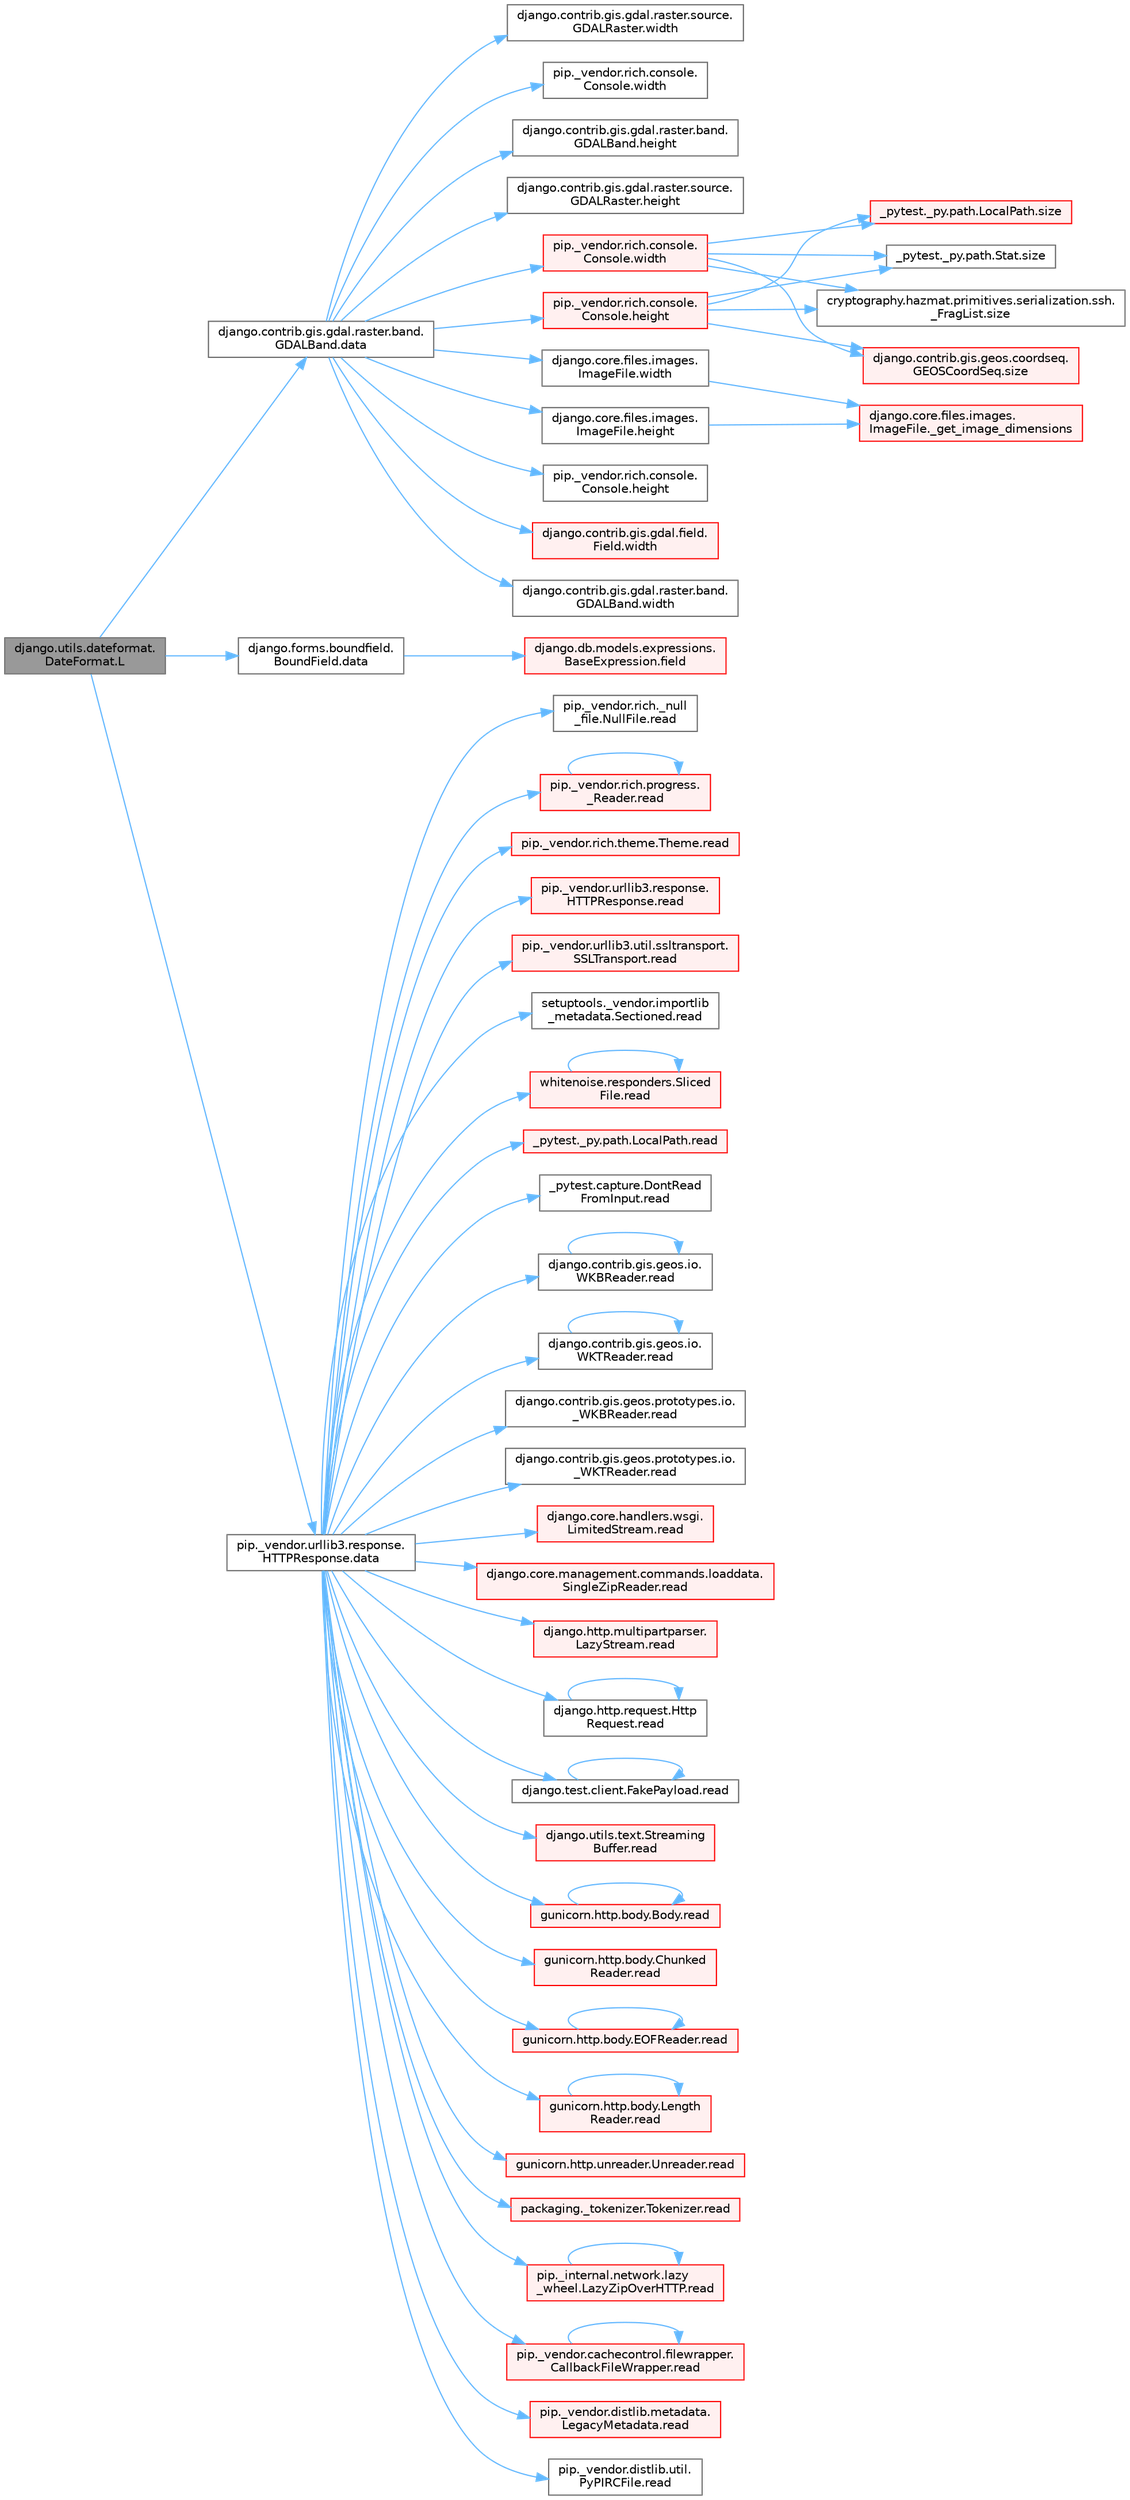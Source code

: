 digraph "django.utils.dateformat.DateFormat.L"
{
 // LATEX_PDF_SIZE
  bgcolor="transparent";
  edge [fontname=Helvetica,fontsize=10,labelfontname=Helvetica,labelfontsize=10];
  node [fontname=Helvetica,fontsize=10,shape=box,height=0.2,width=0.4];
  rankdir="LR";
  Node1 [id="Node000001",label="django.utils.dateformat.\lDateFormat.L",height=0.2,width=0.4,color="gray40", fillcolor="grey60", style="filled", fontcolor="black",tooltip=" "];
  Node1 -> Node2 [id="edge1_Node000001_Node000002",color="steelblue1",style="solid",tooltip=" "];
  Node2 [id="Node000002",label="django.contrib.gis.gdal.raster.band.\lGDALBand.data",height=0.2,width=0.4,color="grey40", fillcolor="white", style="filled",URL="$classdjango_1_1contrib_1_1gis_1_1gdal_1_1raster_1_1band_1_1_g_d_a_l_band.html#a5d37dc4c4d5a50a21b75460e75f9ee4d",tooltip=" "];
  Node2 -> Node3 [id="edge2_Node000002_Node000003",color="steelblue1",style="solid",tooltip=" "];
  Node3 [id="Node000003",label="django.contrib.gis.gdal.raster.band.\lGDALBand.height",height=0.2,width=0.4,color="grey40", fillcolor="white", style="filled",URL="$classdjango_1_1contrib_1_1gis_1_1gdal_1_1raster_1_1band_1_1_g_d_a_l_band.html#a7bea10d663b16684316ee8a95120ed62",tooltip=" "];
  Node2 -> Node4 [id="edge3_Node000002_Node000004",color="steelblue1",style="solid",tooltip=" "];
  Node4 [id="Node000004",label="django.contrib.gis.gdal.raster.source.\lGDALRaster.height",height=0.2,width=0.4,color="grey40", fillcolor="white", style="filled",URL="$classdjango_1_1contrib_1_1gis_1_1gdal_1_1raster_1_1source_1_1_g_d_a_l_raster.html#a5a893c132270fb65d330a59510a6bff0",tooltip=" "];
  Node2 -> Node5 [id="edge4_Node000002_Node000005",color="steelblue1",style="solid",tooltip=" "];
  Node5 [id="Node000005",label="django.core.files.images.\lImageFile.height",height=0.2,width=0.4,color="grey40", fillcolor="white", style="filled",URL="$classdjango_1_1core_1_1files_1_1images_1_1_image_file.html#ad4617c14c2a4ffe0b677cd7c1579bd20",tooltip=" "];
  Node5 -> Node6 [id="edge5_Node000005_Node000006",color="steelblue1",style="solid",tooltip=" "];
  Node6 [id="Node000006",label="django.core.files.images.\lImageFile._get_image_dimensions",height=0.2,width=0.4,color="red", fillcolor="#FFF0F0", style="filled",URL="$classdjango_1_1core_1_1files_1_1images_1_1_image_file.html#a2832e2235f63c851f4652a4ea59ec924",tooltip=" "];
  Node2 -> Node4524 [id="edge6_Node000002_Node004524",color="steelblue1",style="solid",tooltip=" "];
  Node4524 [id="Node004524",label="pip._vendor.rich.console.\lConsole.height",height=0.2,width=0.4,color="red", fillcolor="#FFF0F0", style="filled",URL="$classpip_1_1__vendor_1_1rich_1_1console_1_1_console.html#adf55ca44bd09a7285363cdfd2a411a53",tooltip=" "];
  Node4524 -> Node1724 [id="edge7_Node004524_Node001724",color="steelblue1",style="solid",tooltip=" "];
  Node1724 [id="Node001724",label="_pytest._py.path.LocalPath.size",height=0.2,width=0.4,color="red", fillcolor="#FFF0F0", style="filled",URL="$class__pytest_1_1__py_1_1path_1_1_local_path.html#a01312293d7ed99c7153402aa1c228012",tooltip=" "];
  Node4524 -> Node1728 [id="edge8_Node004524_Node001728",color="steelblue1",style="solid",tooltip=" "];
  Node1728 [id="Node001728",label="_pytest._py.path.Stat.size",height=0.2,width=0.4,color="grey40", fillcolor="white", style="filled",URL="$class__pytest_1_1__py_1_1path_1_1_stat.html#a206ba7bd29fc72352b3af66d7a7aafef",tooltip=" "];
  Node4524 -> Node1729 [id="edge9_Node004524_Node001729",color="steelblue1",style="solid",tooltip=" "];
  Node1729 [id="Node001729",label="cryptography.hazmat.primitives.serialization.ssh.\l_FragList.size",height=0.2,width=0.4,color="grey40", fillcolor="white", style="filled",URL="$classcryptography_1_1hazmat_1_1primitives_1_1serialization_1_1ssh_1_1___frag_list.html#a7e9d0a2bab129dc613ec19fe73f24252",tooltip=" "];
  Node4524 -> Node1730 [id="edge10_Node004524_Node001730",color="steelblue1",style="solid",tooltip=" "];
  Node1730 [id="Node001730",label="django.contrib.gis.geos.coordseq.\lGEOSCoordSeq.size",height=0.2,width=0.4,color="red", fillcolor="#FFF0F0", style="filled",URL="$classdjango_1_1contrib_1_1gis_1_1geos_1_1coordseq_1_1_g_e_o_s_coord_seq.html#a918c80def6f7235c7da41e8aaf614fa6",tooltip=" "];
  Node2 -> Node4525 [id="edge11_Node000002_Node004525",color="steelblue1",style="solid",tooltip=" "];
  Node4525 [id="Node004525",label="pip._vendor.rich.console.\lConsole.height",height=0.2,width=0.4,color="grey40", fillcolor="white", style="filled",URL="$classpip_1_1__vendor_1_1rich_1_1console_1_1_console.html#ab53d9f9fda0d620f747ea404220d1e89",tooltip=" "];
  Node2 -> Node1832 [id="edge12_Node000002_Node001832",color="steelblue1",style="solid",tooltip=" "];
  Node1832 [id="Node001832",label="django.contrib.gis.gdal.field.\lField.width",height=0.2,width=0.4,color="red", fillcolor="#FFF0F0", style="filled",URL="$classdjango_1_1contrib_1_1gis_1_1gdal_1_1field_1_1_field.html#a9d43a623b937f633a9e6dca9323f5fa7",tooltip=" "];
  Node2 -> Node1833 [id="edge13_Node000002_Node001833",color="steelblue1",style="solid",tooltip=" "];
  Node1833 [id="Node001833",label="django.contrib.gis.gdal.raster.band.\lGDALBand.width",height=0.2,width=0.4,color="grey40", fillcolor="white", style="filled",URL="$classdjango_1_1contrib_1_1gis_1_1gdal_1_1raster_1_1band_1_1_g_d_a_l_band.html#a407780888708f2bb99b4d298eb6d8062",tooltip=" "];
  Node2 -> Node1834 [id="edge14_Node000002_Node001834",color="steelblue1",style="solid",tooltip=" "];
  Node1834 [id="Node001834",label="django.contrib.gis.gdal.raster.source.\lGDALRaster.width",height=0.2,width=0.4,color="grey40", fillcolor="white", style="filled",URL="$classdjango_1_1contrib_1_1gis_1_1gdal_1_1raster_1_1source_1_1_g_d_a_l_raster.html#a58442e42bce5bcabb54fab7a2e636bc2",tooltip=" "];
  Node2 -> Node1835 [id="edge15_Node000002_Node001835",color="steelblue1",style="solid",tooltip=" "];
  Node1835 [id="Node001835",label="django.core.files.images.\lImageFile.width",height=0.2,width=0.4,color="grey40", fillcolor="white", style="filled",URL="$classdjango_1_1core_1_1files_1_1images_1_1_image_file.html#a3a50a37ab3f2d7395c892a262ecb49bc",tooltip=" "];
  Node1835 -> Node6 [id="edge16_Node001835_Node000006",color="steelblue1",style="solid",tooltip=" "];
  Node2 -> Node1836 [id="edge17_Node000002_Node001836",color="steelblue1",style="solid",tooltip=" "];
  Node1836 [id="Node001836",label="pip._vendor.rich.console.\lConsole.width",height=0.2,width=0.4,color="red", fillcolor="#FFF0F0", style="filled",URL="$classpip_1_1__vendor_1_1rich_1_1console_1_1_console.html#a3163e1b4e2842bc355d0f5c3100ecc08",tooltip=" "];
  Node1836 -> Node1724 [id="edge18_Node001836_Node001724",color="steelblue1",style="solid",tooltip=" "];
  Node1836 -> Node1728 [id="edge19_Node001836_Node001728",color="steelblue1",style="solid",tooltip=" "];
  Node1836 -> Node1729 [id="edge20_Node001836_Node001729",color="steelblue1",style="solid",tooltip=" "];
  Node1836 -> Node1730 [id="edge21_Node001836_Node001730",color="steelblue1",style="solid",tooltip=" "];
  Node2 -> Node1837 [id="edge22_Node000002_Node001837",color="steelblue1",style="solid",tooltip=" "];
  Node1837 [id="Node001837",label="pip._vendor.rich.console.\lConsole.width",height=0.2,width=0.4,color="grey40", fillcolor="white", style="filled",URL="$classpip_1_1__vendor_1_1rich_1_1console_1_1_console.html#aa2ba8c5fa1dd224794b0ac2acd384863",tooltip=" "];
  Node1 -> Node257 [id="edge23_Node000001_Node000257",color="steelblue1",style="solid",tooltip=" "];
  Node257 [id="Node000257",label="django.forms.boundfield.\lBoundField.data",height=0.2,width=0.4,color="grey40", fillcolor="white", style="filled",URL="$classdjango_1_1forms_1_1boundfield_1_1_bound_field.html#ad38e19a5099c352218e82322f47b020c",tooltip=" "];
  Node257 -> Node106 [id="edge24_Node000257_Node000106",color="steelblue1",style="solid",tooltip=" "];
  Node106 [id="Node000106",label="django.db.models.expressions.\lBaseExpression.field",height=0.2,width=0.4,color="red", fillcolor="#FFF0F0", style="filled",URL="$classdjango_1_1db_1_1models_1_1expressions_1_1_base_expression.html#a70aeb35391ada82c2e9f02b1c3ac150c",tooltip=" "];
  Node1 -> Node258 [id="edge25_Node000001_Node000258",color="steelblue1",style="solid",tooltip=" "];
  Node258 [id="Node000258",label="pip._vendor.urllib3.response.\lHTTPResponse.data",height=0.2,width=0.4,color="grey40", fillcolor="white", style="filled",URL="$classpip_1_1__vendor_1_1urllib3_1_1response_1_1_h_t_t_p_response.html#abf3c538704803faf453331b0031f3bdd",tooltip=" "];
  Node258 -> Node45 [id="edge26_Node000258_Node000045",color="steelblue1",style="solid",tooltip=" "];
  Node45 [id="Node000045",label="_pytest._py.path.LocalPath.read",height=0.2,width=0.4,color="red", fillcolor="#FFF0F0", style="filled",URL="$class__pytest_1_1__py_1_1path_1_1_local_path.html#a8640b65f715ce8a258379deb78a68fd8",tooltip=" "];
  Node258 -> Node259 [id="edge27_Node000258_Node000259",color="steelblue1",style="solid",tooltip=" "];
  Node259 [id="Node000259",label="_pytest.capture.DontRead\lFromInput.read",height=0.2,width=0.4,color="grey40", fillcolor="white", style="filled",URL="$class__pytest_1_1capture_1_1_dont_read_from_input.html#abe84d6d5626bed2fa4f52408d2b95d3f",tooltip=" "];
  Node258 -> Node260 [id="edge28_Node000258_Node000260",color="steelblue1",style="solid",tooltip=" "];
  Node260 [id="Node000260",label="django.contrib.gis.geos.io.\lWKBReader.read",height=0.2,width=0.4,color="grey40", fillcolor="white", style="filled",URL="$classdjango_1_1contrib_1_1gis_1_1geos_1_1io_1_1_w_k_b_reader.html#a690153c2f609f20814011beceded4ce6",tooltip=" "];
  Node260 -> Node260 [id="edge29_Node000260_Node000260",color="steelblue1",style="solid",tooltip=" "];
  Node258 -> Node261 [id="edge30_Node000258_Node000261",color="steelblue1",style="solid",tooltip=" "];
  Node261 [id="Node000261",label="django.contrib.gis.geos.io.\lWKTReader.read",height=0.2,width=0.4,color="grey40", fillcolor="white", style="filled",URL="$classdjango_1_1contrib_1_1gis_1_1geos_1_1io_1_1_w_k_t_reader.html#af8cdf42c9388b4ca18b86af2cd174dd0",tooltip=" "];
  Node261 -> Node261 [id="edge31_Node000261_Node000261",color="steelblue1",style="solid",tooltip=" "];
  Node258 -> Node262 [id="edge32_Node000258_Node000262",color="steelblue1",style="solid",tooltip=" "];
  Node262 [id="Node000262",label="django.contrib.gis.geos.prototypes.io.\l_WKBReader.read",height=0.2,width=0.4,color="grey40", fillcolor="white", style="filled",URL="$classdjango_1_1contrib_1_1gis_1_1geos_1_1prototypes_1_1io_1_1___w_k_b_reader.html#a71e78ed5a74b998533ef3801723a5827",tooltip=" "];
  Node258 -> Node263 [id="edge33_Node000258_Node000263",color="steelblue1",style="solid",tooltip=" "];
  Node263 [id="Node000263",label="django.contrib.gis.geos.prototypes.io.\l_WKTReader.read",height=0.2,width=0.4,color="grey40", fillcolor="white", style="filled",URL="$classdjango_1_1contrib_1_1gis_1_1geos_1_1prototypes_1_1io_1_1___w_k_t_reader.html#a97b2007978d99bec56d1bbf4091dd46a",tooltip=" "];
  Node258 -> Node264 [id="edge34_Node000258_Node000264",color="steelblue1",style="solid",tooltip=" "];
  Node264 [id="Node000264",label="django.core.handlers.wsgi.\lLimitedStream.read",height=0.2,width=0.4,color="red", fillcolor="#FFF0F0", style="filled",URL="$classdjango_1_1core_1_1handlers_1_1wsgi_1_1_limited_stream.html#a01766186550a2bafd2a0c0cac1117797",tooltip=" "];
  Node258 -> Node268 [id="edge35_Node000258_Node000268",color="steelblue1",style="solid",tooltip=" "];
  Node268 [id="Node000268",label="django.core.management.commands.loaddata.\lSingleZipReader.read",height=0.2,width=0.4,color="red", fillcolor="#FFF0F0", style="filled",URL="$classdjango_1_1core_1_1management_1_1commands_1_1loaddata_1_1_single_zip_reader.html#a6c6512afb638e535f6d9973329238ec1",tooltip=" "];
  Node258 -> Node273 [id="edge36_Node000258_Node000273",color="steelblue1",style="solid",tooltip=" "];
  Node273 [id="Node000273",label="django.http.multipartparser.\lLazyStream.read",height=0.2,width=0.4,color="red", fillcolor="#FFF0F0", style="filled",URL="$classdjango_1_1http_1_1multipartparser_1_1_lazy_stream.html#af5553676fbef507453fe16dbce30f2d6",tooltip=" "];
  Node258 -> Node276 [id="edge37_Node000258_Node000276",color="steelblue1",style="solid",tooltip=" "];
  Node276 [id="Node000276",label="django.http.request.Http\lRequest.read",height=0.2,width=0.4,color="grey40", fillcolor="white", style="filled",URL="$classdjango_1_1http_1_1request_1_1_http_request.html#a7b5205e754042f5dc1400c5f6884da05",tooltip=" "];
  Node276 -> Node276 [id="edge38_Node000276_Node000276",color="steelblue1",style="solid",tooltip=" "];
  Node258 -> Node277 [id="edge39_Node000258_Node000277",color="steelblue1",style="solid",tooltip=" "];
  Node277 [id="Node000277",label="django.test.client.FakePayload.read",height=0.2,width=0.4,color="grey40", fillcolor="white", style="filled",URL="$classdjango_1_1test_1_1client_1_1_fake_payload.html#a4968728a37f7ecfa436f7156923f32fc",tooltip=" "];
  Node277 -> Node277 [id="edge40_Node000277_Node000277",color="steelblue1",style="solid",tooltip=" "];
  Node258 -> Node278 [id="edge41_Node000258_Node000278",color="steelblue1",style="solid",tooltip=" "];
  Node278 [id="Node000278",label="django.utils.text.Streaming\lBuffer.read",height=0.2,width=0.4,color="red", fillcolor="#FFF0F0", style="filled",URL="$classdjango_1_1utils_1_1text_1_1_streaming_buffer.html#a0d8c76cbb45b290915e65a79dabe0d7b",tooltip=" "];
  Node258 -> Node315 [id="edge42_Node000258_Node000315",color="steelblue1",style="solid",tooltip=" "];
  Node315 [id="Node000315",label="gunicorn.http.body.Body.read",height=0.2,width=0.4,color="red", fillcolor="#FFF0F0", style="filled",URL="$classgunicorn_1_1http_1_1body_1_1_body.html#a26fa33ab9da80d4da60638f902d8bbd8",tooltip=" "];
  Node315 -> Node315 [id="edge43_Node000315_Node000315",color="steelblue1",style="solid",tooltip=" "];
  Node258 -> Node318 [id="edge44_Node000258_Node000318",color="steelblue1",style="solid",tooltip=" "];
  Node318 [id="Node000318",label="gunicorn.http.body.Chunked\lReader.read",height=0.2,width=0.4,color="red", fillcolor="#FFF0F0", style="filled",URL="$classgunicorn_1_1http_1_1body_1_1_chunked_reader.html#aa291cdee58cf19e63d92914442ab2d7e",tooltip=" "];
  Node258 -> Node324 [id="edge45_Node000258_Node000324",color="steelblue1",style="solid",tooltip=" "];
  Node324 [id="Node000324",label="gunicorn.http.body.EOFReader.read",height=0.2,width=0.4,color="red", fillcolor="#FFF0F0", style="filled",URL="$classgunicorn_1_1http_1_1body_1_1_e_o_f_reader.html#a6ae0aab25c53911d59fcbb87c1dfa602",tooltip=" "];
  Node324 -> Node324 [id="edge46_Node000324_Node000324",color="steelblue1",style="solid",tooltip=" "];
  Node258 -> Node327 [id="edge47_Node000258_Node000327",color="steelblue1",style="solid",tooltip=" "];
  Node327 [id="Node000327",label="gunicorn.http.body.Length\lReader.read",height=0.2,width=0.4,color="red", fillcolor="#FFF0F0", style="filled",URL="$classgunicorn_1_1http_1_1body_1_1_length_reader.html#a78c9415492b01b7b1553a481fe9aef7e",tooltip=" "];
  Node327 -> Node327 [id="edge48_Node000327_Node000327",color="steelblue1",style="solid",tooltip=" "];
  Node258 -> Node329 [id="edge49_Node000258_Node000329",color="steelblue1",style="solid",tooltip=" "];
  Node329 [id="Node000329",label="gunicorn.http.unreader.Unreader.read",height=0.2,width=0.4,color="red", fillcolor="#FFF0F0", style="filled",URL="$classgunicorn_1_1http_1_1unreader_1_1_unreader.html#a4d05a3b72ffb1dd09d3e4b3dd1d1e44c",tooltip=" "];
  Node258 -> Node4290 [id="edge50_Node000258_Node004290",color="steelblue1",style="solid",tooltip=" "];
  Node4290 [id="Node004290",label="packaging._tokenizer.Tokenizer.read",height=0.2,width=0.4,color="red", fillcolor="#FFF0F0", style="filled",URL="$classpackaging_1_1__tokenizer_1_1_tokenizer.html#a0338e1186dd1574082f047fdff9b3b2d",tooltip=" "];
  Node258 -> Node4291 [id="edge51_Node000258_Node004291",color="steelblue1",style="solid",tooltip=" "];
  Node4291 [id="Node004291",label="pip._internal.network.lazy\l_wheel.LazyZipOverHTTP.read",height=0.2,width=0.4,color="red", fillcolor="#FFF0F0", style="filled",URL="$classpip_1_1__internal_1_1network_1_1lazy__wheel_1_1_lazy_zip_over_h_t_t_p.html#adb8837e292941df2568b4de4082ecf19",tooltip=" "];
  Node4291 -> Node4291 [id="edge52_Node004291_Node004291",color="steelblue1",style="solid",tooltip=" "];
  Node258 -> Node4305 [id="edge53_Node000258_Node004305",color="steelblue1",style="solid",tooltip=" "];
  Node4305 [id="Node004305",label="pip._vendor.cachecontrol.filewrapper.\lCallbackFileWrapper.read",height=0.2,width=0.4,color="red", fillcolor="#FFF0F0", style="filled",URL="$classpip_1_1__vendor_1_1cachecontrol_1_1filewrapper_1_1_callback_file_wrapper.html#afceb112c071f7b24b9db274a61213b68",tooltip=" "];
  Node4305 -> Node4305 [id="edge54_Node004305_Node004305",color="steelblue1",style="solid",tooltip=" "];
  Node258 -> Node4307 [id="edge55_Node000258_Node004307",color="steelblue1",style="solid",tooltip=" "];
  Node4307 [id="Node004307",label="pip._vendor.distlib.metadata.\lLegacyMetadata.read",height=0.2,width=0.4,color="red", fillcolor="#FFF0F0", style="filled",URL="$classpip_1_1__vendor_1_1distlib_1_1metadata_1_1_legacy_metadata.html#a5473003d19554803bc6f7f4af863060f",tooltip=" "];
  Node258 -> Node4309 [id="edge56_Node000258_Node004309",color="steelblue1",style="solid",tooltip=" "];
  Node4309 [id="Node004309",label="pip._vendor.distlib.util.\lPyPIRCFile.read",height=0.2,width=0.4,color="grey40", fillcolor="white", style="filled",URL="$classpip_1_1__vendor_1_1distlib_1_1util_1_1_py_p_i_r_c_file.html#a9db831938fff0ca340efdb70381bc7b1",tooltip=" "];
  Node258 -> Node4310 [id="edge57_Node000258_Node004310",color="steelblue1",style="solid",tooltip=" "];
  Node4310 [id="Node004310",label="pip._vendor.rich._null\l_file.NullFile.read",height=0.2,width=0.4,color="grey40", fillcolor="white", style="filled",URL="$classpip_1_1__vendor_1_1rich_1_1__null__file_1_1_null_file.html#a34cd6b7fcb25c35b0edeb1a291403522",tooltip=" "];
  Node258 -> Node4311 [id="edge58_Node000258_Node004311",color="steelblue1",style="solid",tooltip=" "];
  Node4311 [id="Node004311",label="pip._vendor.rich.progress.\l_Reader.read",height=0.2,width=0.4,color="red", fillcolor="#FFF0F0", style="filled",URL="$classpip_1_1__vendor_1_1rich_1_1progress_1_1___reader.html#abc9a19c1ccc4057e665996a500814420",tooltip=" "];
  Node4311 -> Node4311 [id="edge59_Node004311_Node004311",color="steelblue1",style="solid",tooltip=" "];
  Node258 -> Node4312 [id="edge60_Node000258_Node004312",color="steelblue1",style="solid",tooltip=" "];
  Node4312 [id="Node004312",label="pip._vendor.rich.theme.Theme.read",height=0.2,width=0.4,color="red", fillcolor="#FFF0F0", style="filled",URL="$classpip_1_1__vendor_1_1rich_1_1theme_1_1_theme.html#af15902d143164bd9dace530822864b4f",tooltip=" "];
  Node258 -> Node4315 [id="edge61_Node000258_Node004315",color="steelblue1",style="solid",tooltip=" "];
  Node4315 [id="Node004315",label="pip._vendor.urllib3.response.\lHTTPResponse.read",height=0.2,width=0.4,color="red", fillcolor="#FFF0F0", style="filled",URL="$classpip_1_1__vendor_1_1urllib3_1_1response_1_1_h_t_t_p_response.html#af2e8ded2867c7f29976cbe251a10178f",tooltip=" "];
  Node258 -> Node4321 [id="edge62_Node000258_Node004321",color="steelblue1",style="solid",tooltip=" "];
  Node4321 [id="Node004321",label="pip._vendor.urllib3.util.ssltransport.\lSSLTransport.read",height=0.2,width=0.4,color="red", fillcolor="#FFF0F0", style="filled",URL="$classpip_1_1__vendor_1_1urllib3_1_1util_1_1ssltransport_1_1_s_s_l_transport.html#a3311c85a8b31a1b389bd7013abdf6fd3",tooltip=" "];
  Node258 -> Node4330 [id="edge63_Node000258_Node004330",color="steelblue1",style="solid",tooltip=" "];
  Node4330 [id="Node004330",label="setuptools._vendor.importlib\l_metadata.Sectioned.read",height=0.2,width=0.4,color="grey40", fillcolor="white", style="filled",URL="$classsetuptools_1_1__vendor_1_1importlib__metadata_1_1_sectioned.html#aee19f1f55f0052af789e28b91d52c5bb",tooltip=" "];
  Node258 -> Node4331 [id="edge64_Node000258_Node004331",color="steelblue1",style="solid",tooltip=" "];
  Node4331 [id="Node004331",label="whitenoise.responders.Sliced\lFile.read",height=0.2,width=0.4,color="red", fillcolor="#FFF0F0", style="filled",URL="$classwhitenoise_1_1responders_1_1_sliced_file.html#af949d31457d709043147db62165bfa8d",tooltip=" "];
  Node4331 -> Node4331 [id="edge65_Node004331_Node004331",color="steelblue1",style="solid",tooltip=" "];
}
